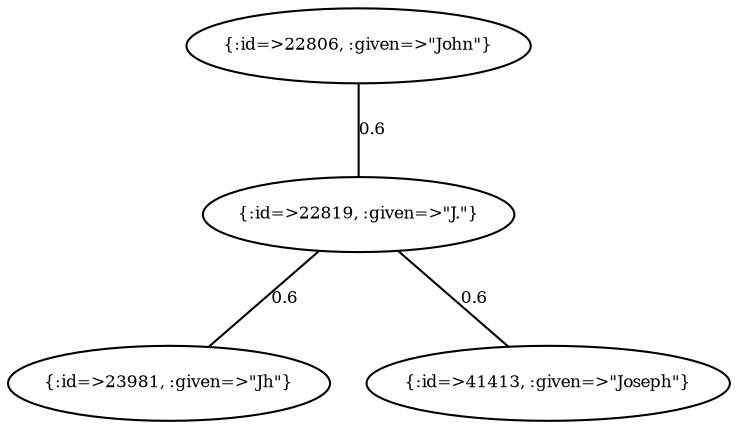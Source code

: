 graph Collector__WeightedGraph {
    "{:id=>22806, :given=>\"John\"}" [
        fontsize = 8,
        label = "{:id=>22806, :given=>\"John\"}"
    ]

    "{:id=>22819, :given=>\"J.\"}" [
        fontsize = 8,
        label = "{:id=>22819, :given=>\"J.\"}"
    ]

    "{:id=>23981, :given=>\"Jh\"}" [
        fontsize = 8,
        label = "{:id=>23981, :given=>\"Jh\"}"
    ]

    "{:id=>41413, :given=>\"Joseph\"}" [
        fontsize = 8,
        label = "{:id=>41413, :given=>\"Joseph\"}"
    ]

    "{:id=>22806, :given=>\"John\"}" -- "{:id=>22819, :given=>\"J.\"}" [
        fontsize = 8,
        label = 0.6
    ]

    "{:id=>22819, :given=>\"J.\"}" -- "{:id=>23981, :given=>\"Jh\"}" [
        fontsize = 8,
        label = 0.6
    ]

    "{:id=>22819, :given=>\"J.\"}" -- "{:id=>41413, :given=>\"Joseph\"}" [
        fontsize = 8,
        label = 0.6
    ]
}
